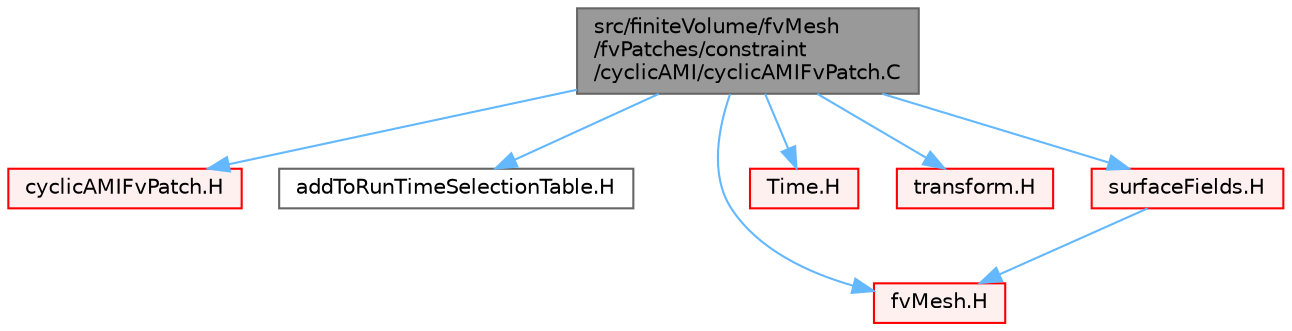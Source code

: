 digraph "src/finiteVolume/fvMesh/fvPatches/constraint/cyclicAMI/cyclicAMIFvPatch.C"
{
 // LATEX_PDF_SIZE
  bgcolor="transparent";
  edge [fontname=Helvetica,fontsize=10,labelfontname=Helvetica,labelfontsize=10];
  node [fontname=Helvetica,fontsize=10,shape=box,height=0.2,width=0.4];
  Node1 [id="Node000001",label="src/finiteVolume/fvMesh\l/fvPatches/constraint\l/cyclicAMI/cyclicAMIFvPatch.C",height=0.2,width=0.4,color="gray40", fillcolor="grey60", style="filled", fontcolor="black",tooltip=" "];
  Node1 -> Node2 [id="edge1_Node000001_Node000002",color="steelblue1",style="solid",tooltip=" "];
  Node2 [id="Node000002",label="cyclicAMIFvPatch.H",height=0.2,width=0.4,color="red", fillcolor="#FFF0F0", style="filled",URL="$cyclicAMIFvPatch_8H.html",tooltip=" "];
  Node1 -> Node313 [id="edge2_Node000001_Node000313",color="steelblue1",style="solid",tooltip=" "];
  Node313 [id="Node000313",label="addToRunTimeSelectionTable.H",height=0.2,width=0.4,color="grey40", fillcolor="white", style="filled",URL="$addToRunTimeSelectionTable_8H.html",tooltip="Macros for easy insertion into run-time selection tables."];
  Node1 -> Node314 [id="edge3_Node000001_Node000314",color="steelblue1",style="solid",tooltip=" "];
  Node314 [id="Node000314",label="fvMesh.H",height=0.2,width=0.4,color="red", fillcolor="#FFF0F0", style="filled",URL="$fvMesh_8H.html",tooltip=" "];
  Node1 -> Node391 [id="edge4_Node000001_Node000391",color="steelblue1",style="solid",tooltip=" "];
  Node391 [id="Node000391",label="Time.H",height=0.2,width=0.4,color="red", fillcolor="#FFF0F0", style="filled",URL="$Time_8H.html",tooltip=" "];
  Node1 -> Node418 [id="edge5_Node000001_Node000418",color="steelblue1",style="solid",tooltip=" "];
  Node418 [id="Node000418",label="transform.H",height=0.2,width=0.4,color="red", fillcolor="#FFF0F0", style="filled",URL="$transform_8H.html",tooltip="3D tensor transformation operations."];
  Node1 -> Node419 [id="edge6_Node000001_Node000419",color="steelblue1",style="solid",tooltip=" "];
  Node419 [id="Node000419",label="surfaceFields.H",height=0.2,width=0.4,color="red", fillcolor="#FFF0F0", style="filled",URL="$surfaceFields_8H.html",tooltip="Foam::surfaceFields."];
  Node419 -> Node314 [id="edge7_Node000419_Node000314",color="steelblue1",style="solid",tooltip=" "];
}
